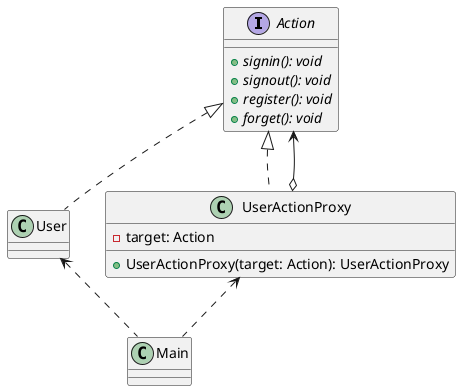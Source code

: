 @startuml

interface Action {
    + {abstract} signin(): void
    + {abstract} signout(): void
    + {abstract} register(): void
    + {abstract} forget(): void
}

class User implements Action

class UserActionProxy implements Action {
    - target: Action
    + UserActionProxy(target: Action): UserActionProxy
}

class Main

Action <--o UserActionProxy

User <.. Main
UserActionProxy <.. Main

@enduml